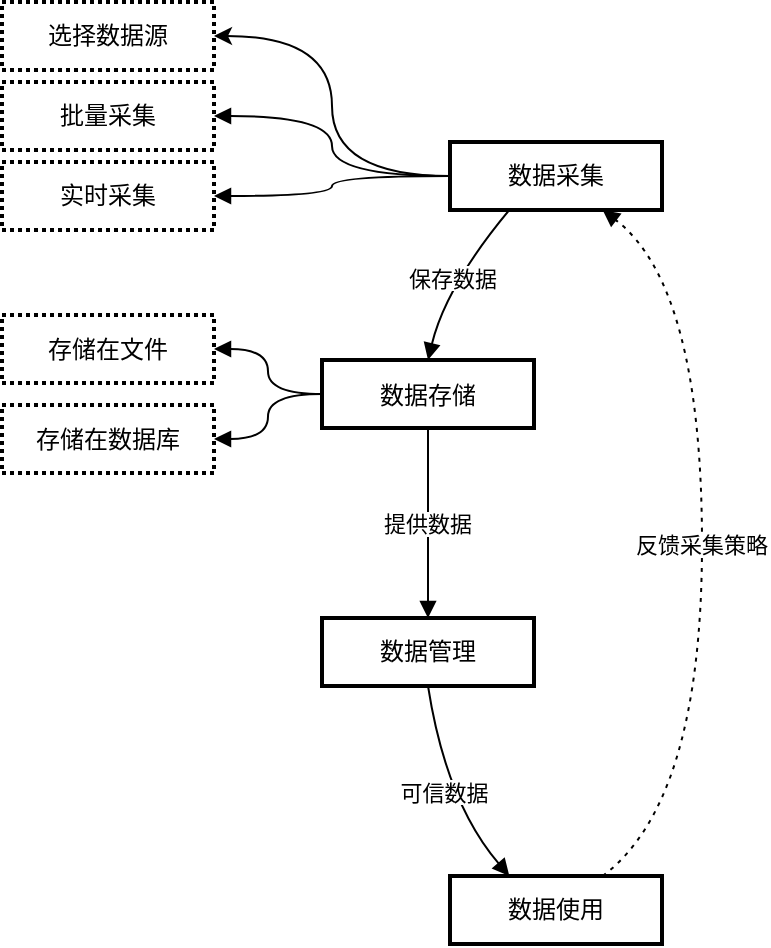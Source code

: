 <mxfile version="28.2.1">
  <diagram name="第 1 页" id="tgvovVEnhONPobJNt0wj">
    <mxGraphModel dx="948" dy="518" grid="1" gridSize="10" guides="1" tooltips="1" connect="1" arrows="1" fold="1" page="1" pageScale="1" pageWidth="827" pageHeight="1169" math="0" shadow="0">
      <root>
        <mxCell id="0" />
        <mxCell id="1" parent="0" />
        <mxCell id="aG_tTBvKwhRzEmQABKM8-12" value="" style="edgeStyle=orthogonalEdgeStyle;rounded=0;orthogonalLoop=1;jettySize=auto;html=1;fontFamily=Helvetica;fontSize=12;fontColor=default;curved=1;entryX=1;entryY=0.5;entryDx=0;entryDy=0;" parent="1" source="aG_tTBvKwhRzEmQABKM8-1" target="aG_tTBvKwhRzEmQABKM8-11" edge="1">
          <mxGeometry relative="1" as="geometry" />
        </mxCell>
        <mxCell id="aG_tTBvKwhRzEmQABKM8-15" style="edgeStyle=orthogonalEdgeStyle;shape=connector;curved=1;rounded=0;orthogonalLoop=1;jettySize=auto;html=1;entryX=1;entryY=0.5;entryDx=0;entryDy=0;strokeColor=default;align=center;verticalAlign=middle;fontFamily=Helvetica;fontSize=11;fontColor=default;labelBackgroundColor=default;startArrow=none;endArrow=block;" parent="1" source="aG_tTBvKwhRzEmQABKM8-1" target="aG_tTBvKwhRzEmQABKM8-13" edge="1">
          <mxGeometry relative="1" as="geometry" />
        </mxCell>
        <mxCell id="aG_tTBvKwhRzEmQABKM8-16" style="edgeStyle=orthogonalEdgeStyle;shape=connector;curved=1;rounded=0;orthogonalLoop=1;jettySize=auto;html=1;strokeColor=default;align=center;verticalAlign=middle;fontFamily=Helvetica;fontSize=11;fontColor=default;labelBackgroundColor=default;startArrow=none;endArrow=block;" parent="1" source="aG_tTBvKwhRzEmQABKM8-1" target="aG_tTBvKwhRzEmQABKM8-14" edge="1">
          <mxGeometry relative="1" as="geometry" />
        </mxCell>
        <mxCell id="aG_tTBvKwhRzEmQABKM8-1" value="数据采集" style="whiteSpace=wrap;strokeWidth=2;direction=east;" parent="1" vertex="1">
          <mxGeometry x="514" y="140" width="106" height="34" as="geometry" />
        </mxCell>
        <mxCell id="ZmIQYp_LBbyw_1UE1xsk-4" style="edgeStyle=orthogonalEdgeStyle;shape=connector;curved=1;rounded=0;orthogonalLoop=1;jettySize=auto;html=1;entryX=1;entryY=0.5;entryDx=0;entryDy=0;strokeColor=default;align=center;verticalAlign=middle;fontFamily=Helvetica;fontSize=11;fontColor=default;labelBackgroundColor=default;startArrow=none;endArrow=block;" edge="1" parent="1" source="aG_tTBvKwhRzEmQABKM8-2" target="ZmIQYp_LBbyw_1UE1xsk-1">
          <mxGeometry relative="1" as="geometry" />
        </mxCell>
        <mxCell id="ZmIQYp_LBbyw_1UE1xsk-5" style="edgeStyle=orthogonalEdgeStyle;shape=connector;curved=1;rounded=0;orthogonalLoop=1;jettySize=auto;html=1;entryX=1;entryY=0.5;entryDx=0;entryDy=0;strokeColor=default;align=center;verticalAlign=middle;fontFamily=Helvetica;fontSize=11;fontColor=default;labelBackgroundColor=default;startArrow=none;endArrow=block;" edge="1" parent="1" source="aG_tTBvKwhRzEmQABKM8-2" target="ZmIQYp_LBbyw_1UE1xsk-3">
          <mxGeometry relative="1" as="geometry" />
        </mxCell>
        <mxCell id="aG_tTBvKwhRzEmQABKM8-2" value="数据存储" style="rounded=0;arcSize=20;strokeWidth=2;direction=east;" parent="1" vertex="1">
          <mxGeometry x="450" y="249" width="106" height="34" as="geometry" />
        </mxCell>
        <mxCell id="aG_tTBvKwhRzEmQABKM8-3" value="数据管理" style="whiteSpace=wrap;strokeWidth=2;direction=east;" parent="1" vertex="1">
          <mxGeometry x="450" y="378" width="106" height="34" as="geometry" />
        </mxCell>
        <mxCell id="aG_tTBvKwhRzEmQABKM8-4" value="数据使用" style="whiteSpace=wrap;strokeWidth=2;direction=east;" parent="1" vertex="1">
          <mxGeometry x="514" y="507" width="106" height="34" as="geometry" />
        </mxCell>
        <mxCell id="aG_tTBvKwhRzEmQABKM8-5" value="保存数据" style="curved=1;startArrow=none;endArrow=block;exitX=0.28;exitY=1;entryX=0.5;entryY=0;rounded=0;exitDx=0;exitDy=0;entryDx=0;entryDy=0;" parent="1" source="aG_tTBvKwhRzEmQABKM8-1" target="aG_tTBvKwhRzEmQABKM8-2" edge="1">
          <mxGeometry relative="1" as="geometry">
            <Array as="points">
              <mxPoint x="512" y="212" />
            </Array>
          </mxGeometry>
        </mxCell>
        <mxCell id="aG_tTBvKwhRzEmQABKM8-6" value="提供数据" style="curved=1;startArrow=none;endArrow=block;exitX=0.5;exitY=1;entryX=0.5;entryY=0;rounded=0;exitDx=0;exitDy=0;entryDx=0;entryDy=0;" parent="1" source="aG_tTBvKwhRzEmQABKM8-2" target="aG_tTBvKwhRzEmQABKM8-3" edge="1">
          <mxGeometry relative="1" as="geometry">
            <Array as="points" />
          </mxGeometry>
        </mxCell>
        <mxCell id="aG_tTBvKwhRzEmQABKM8-7" value="可信数据" style="curved=1;startArrow=none;endArrow=block;exitX=0.5;exitY=1;entryX=0.28;entryY=0;rounded=0;exitDx=0;exitDy=0;entryDx=0;entryDy=0;" parent="1" source="aG_tTBvKwhRzEmQABKM8-3" target="aG_tTBvKwhRzEmQABKM8-4" edge="1">
          <mxGeometry relative="1" as="geometry">
            <Array as="points">
              <mxPoint x="512" y="470" />
            </Array>
          </mxGeometry>
        </mxCell>
        <mxCell id="aG_tTBvKwhRzEmQABKM8-8" value="反馈采集策略" style="curved=1;dashed=1;dashPattern=2 3;startArrow=none;endArrow=block;exitX=0.72;exitY=0;entryX=0.72;entryY=1;rounded=0;exitDx=0;exitDy=0;entryDx=0;entryDy=0;" parent="1" source="aG_tTBvKwhRzEmQABKM8-4" target="aG_tTBvKwhRzEmQABKM8-1" edge="1">
          <mxGeometry relative="1" as="geometry">
            <Array as="points">
              <mxPoint x="640" y="470" />
              <mxPoint x="640" y="212" />
            </Array>
          </mxGeometry>
        </mxCell>
        <mxCell id="aG_tTBvKwhRzEmQABKM8-11" value="选择数据源" style="whiteSpace=wrap;html=1;strokeWidth=2;strokeColor=default;align=center;verticalAlign=middle;fontFamily=Helvetica;fontSize=12;fontColor=default;fillColor=default;flipV=1;flipH=1;dashed=1;dashPattern=1 1;" parent="1" vertex="1">
          <mxGeometry x="290" y="70" width="106" height="34" as="geometry" />
        </mxCell>
        <mxCell id="aG_tTBvKwhRzEmQABKM8-13" value="批量采集" style="whiteSpace=wrap;html=1;strokeWidth=2;strokeColor=default;align=center;verticalAlign=middle;fontFamily=Helvetica;fontSize=12;fontColor=default;fillColor=default;flipV=1;flipH=1;dashed=1;dashPattern=1 1;" parent="1" vertex="1">
          <mxGeometry x="290" y="110" width="106" height="34" as="geometry" />
        </mxCell>
        <mxCell id="aG_tTBvKwhRzEmQABKM8-14" value="实时采集" style="whiteSpace=wrap;html=1;strokeWidth=2;strokeColor=default;align=center;verticalAlign=middle;fontFamily=Helvetica;fontSize=12;fontColor=default;fillColor=default;flipV=1;flipH=1;dashed=1;dashPattern=1 1;" parent="1" vertex="1">
          <mxGeometry x="290" y="150" width="106" height="34" as="geometry" />
        </mxCell>
        <mxCell id="ZmIQYp_LBbyw_1UE1xsk-1" value="存储在文件" style="whiteSpace=wrap;html=1;strokeWidth=2;strokeColor=default;align=center;verticalAlign=middle;fontFamily=Helvetica;fontSize=12;fontColor=default;fillColor=default;flipV=1;flipH=1;dashed=1;dashPattern=1 1;" vertex="1" parent="1">
          <mxGeometry x="290" y="226.5" width="106" height="34" as="geometry" />
        </mxCell>
        <mxCell id="ZmIQYp_LBbyw_1UE1xsk-3" value="存储在数据库" style="whiteSpace=wrap;html=1;strokeWidth=2;strokeColor=default;align=center;verticalAlign=middle;fontFamily=Helvetica;fontSize=12;fontColor=default;fillColor=default;flipV=1;flipH=1;dashed=1;dashPattern=1 1;" vertex="1" parent="1">
          <mxGeometry x="290" y="271.5" width="106" height="34" as="geometry" />
        </mxCell>
      </root>
    </mxGraphModel>
  </diagram>
</mxfile>
